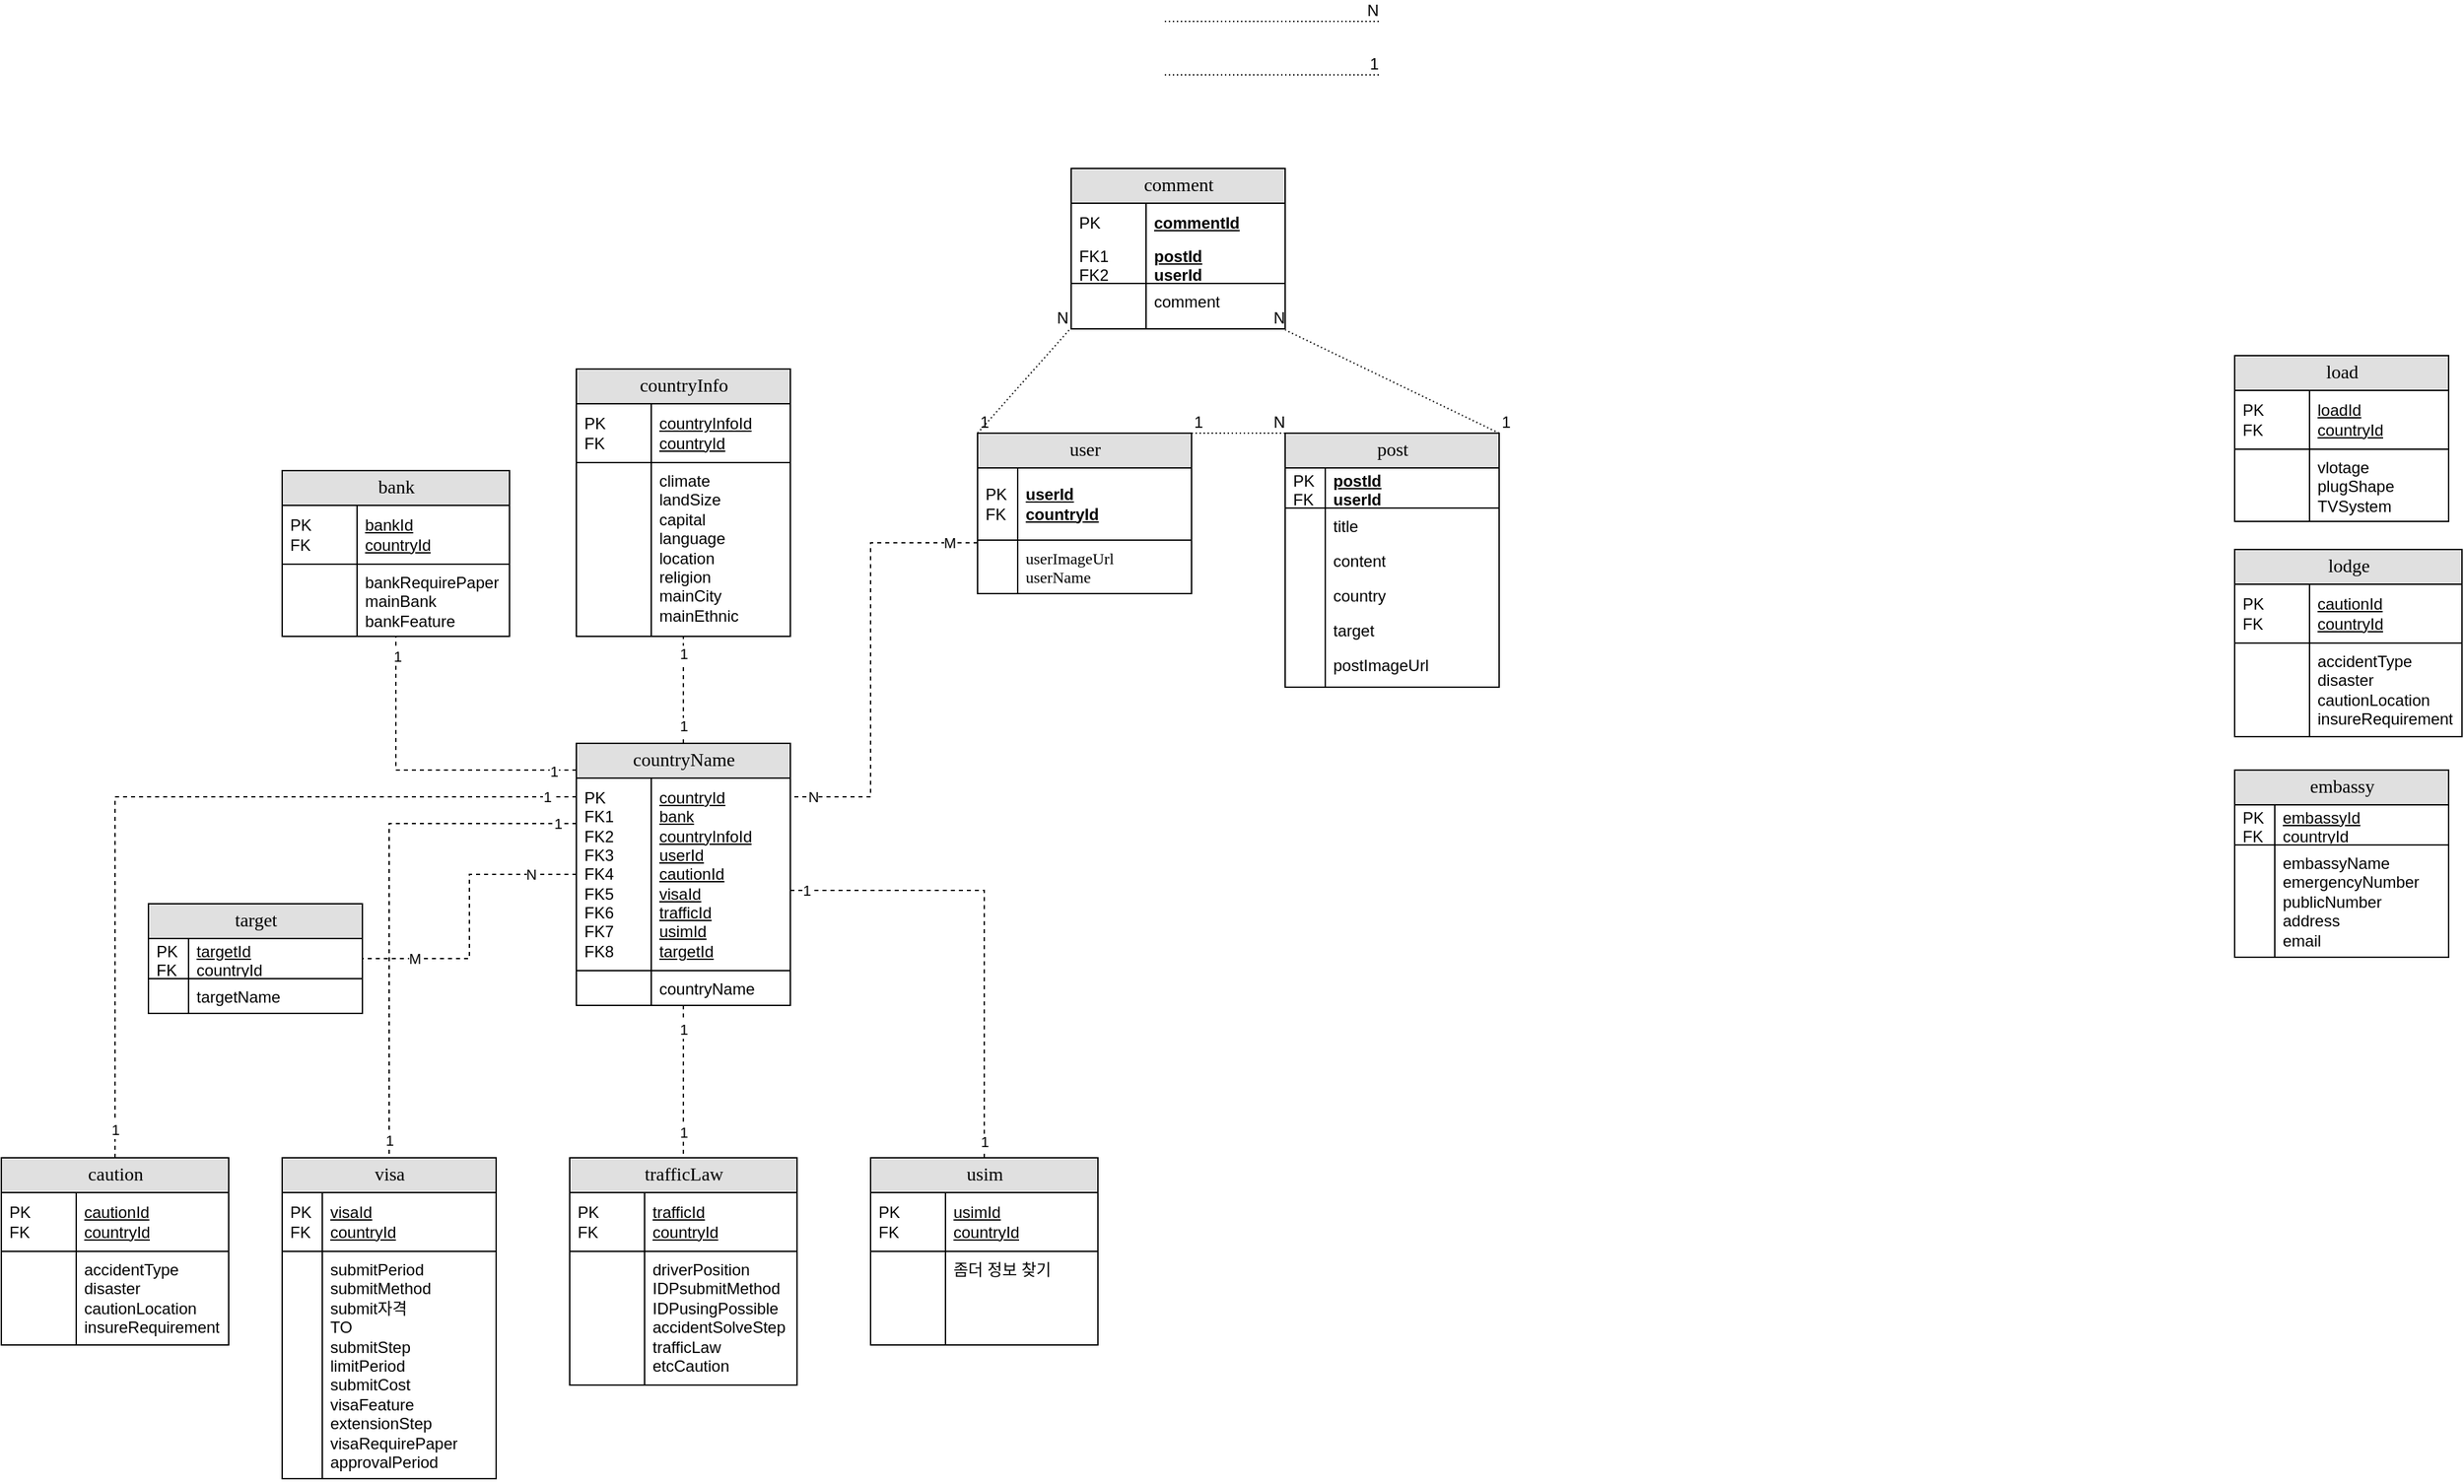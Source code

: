 <mxfile version="17.4.6" type="github">
  <diagram name="Page-1" id="e56a1550-8fbb-45ad-956c-1786394a9013">
    <mxGraphModel dx="2462" dy="662" grid="1" gridSize="10" guides="1" tooltips="1" connect="1" arrows="1" fold="1" page="1" pageScale="1" pageWidth="1100" pageHeight="850" background="none" math="0" shadow="0">
      <root>
        <mxCell id="0" />
        <mxCell id="1" parent="0" />
        <mxCell id="2e49270ec7c68f3f-8" value="target" style="swimlane;html=1;fontStyle=0;childLayout=stackLayout;horizontal=1;startSize=26;fillColor=#e0e0e0;horizontalStack=0;resizeParent=1;resizeLast=0;collapsible=1;marginBottom=0;swimlaneFillColor=#ffffff;align=center;rounded=0;shadow=0;comic=0;labelBackgroundColor=none;strokeWidth=1;fontFamily=Verdana;fontSize=14;swimlaneLine=1;" parent="1" vertex="1">
          <mxGeometry x="-720" y="690" width="160" height="82" as="geometry" />
        </mxCell>
        <mxCell id="2e49270ec7c68f3f-9" value="&lt;span style=&quot;font-weight: normal&quot;&gt;targetId&lt;br&gt;countryId&lt;br&gt;&lt;/span&gt;" style="shape=partialRectangle;top=0;left=0;right=0;bottom=1;html=1;align=left;verticalAlign=middle;fillColor=none;spacingLeft=34;spacingRight=4;whiteSpace=wrap;overflow=hidden;rotatable=0;points=[[0,0.5],[1,0.5]];portConstraint=eastwest;dropTarget=0;fontStyle=5;" parent="2e49270ec7c68f3f-8" vertex="1">
          <mxGeometry y="26" width="160" height="30" as="geometry" />
        </mxCell>
        <mxCell id="2e49270ec7c68f3f-10" value="PK&lt;br&gt;FK" style="shape=partialRectangle;top=0;left=0;bottom=0;html=1;fillColor=none;align=left;verticalAlign=middle;spacingLeft=4;spacingRight=4;whiteSpace=wrap;overflow=hidden;rotatable=0;points=[];portConstraint=eastwest;part=1;" parent="2e49270ec7c68f3f-9" vertex="1" connectable="0">
          <mxGeometry width="30" height="30" as="geometry" />
        </mxCell>
        <mxCell id="2e49270ec7c68f3f-11" value="targetName" style="shape=partialRectangle;top=0;left=0;right=0;bottom=0;html=1;align=left;verticalAlign=top;fillColor=none;spacingLeft=34;spacingRight=4;whiteSpace=wrap;overflow=hidden;rotatable=0;points=[[0,0.5],[1,0.5]];portConstraint=eastwest;dropTarget=0;" parent="2e49270ec7c68f3f-8" vertex="1">
          <mxGeometry y="56" width="160" height="26" as="geometry" />
        </mxCell>
        <mxCell id="2e49270ec7c68f3f-12" value="" style="shape=partialRectangle;top=0;left=0;bottom=0;html=1;fillColor=none;align=left;verticalAlign=top;spacingLeft=4;spacingRight=4;whiteSpace=wrap;overflow=hidden;rotatable=0;points=[];portConstraint=eastwest;part=1;" parent="2e49270ec7c68f3f-11" vertex="1" connectable="0">
          <mxGeometry width="30" height="26" as="geometry" />
        </mxCell>
        <mxCell id="2e49270ec7c68f3f-19" value="post" style="swimlane;html=1;fontStyle=0;childLayout=stackLayout;horizontal=1;startSize=26;fillColor=#e0e0e0;horizontalStack=0;resizeParent=1;resizeLast=0;collapsible=1;marginBottom=0;swimlaneFillColor=#ffffff;align=center;rounded=0;shadow=0;comic=0;labelBackgroundColor=none;strokeWidth=1;fontFamily=Verdana;fontSize=14" parent="1" vertex="1">
          <mxGeometry x="130" y="338" width="160" height="190" as="geometry" />
        </mxCell>
        <mxCell id="2e49270ec7c68f3f-20" value="postId&lt;br&gt;userId" style="shape=partialRectangle;top=0;left=0;right=0;bottom=1;html=1;align=left;verticalAlign=middle;fillColor=none;spacingLeft=34;spacingRight=4;whiteSpace=wrap;overflow=hidden;rotatable=0;points=[[0,0.5],[1,0.5]];portConstraint=eastwest;dropTarget=0;fontStyle=5;" parent="2e49270ec7c68f3f-19" vertex="1">
          <mxGeometry y="26" width="160" height="30" as="geometry" />
        </mxCell>
        <mxCell id="2e49270ec7c68f3f-21" value="PK&lt;br&gt;FK" style="shape=partialRectangle;top=0;left=0;bottom=0;html=1;fillColor=none;align=left;verticalAlign=middle;spacingLeft=4;spacingRight=4;whiteSpace=wrap;overflow=hidden;rotatable=0;points=[];portConstraint=eastwest;part=1;" parent="2e49270ec7c68f3f-20" vertex="1" connectable="0">
          <mxGeometry width="30" height="30" as="geometry" />
        </mxCell>
        <mxCell id="2e49270ec7c68f3f-22" value="title" style="shape=partialRectangle;top=0;left=0;right=0;bottom=0;html=1;align=left;verticalAlign=top;fillColor=none;spacingLeft=34;spacingRight=4;whiteSpace=wrap;overflow=hidden;rotatable=0;points=[[0,0.5],[1,0.5]];portConstraint=eastwest;dropTarget=0;" parent="2e49270ec7c68f3f-19" vertex="1">
          <mxGeometry y="56" width="160" height="26" as="geometry" />
        </mxCell>
        <mxCell id="2e49270ec7c68f3f-23" value="" style="shape=partialRectangle;top=0;left=0;bottom=0;html=1;fillColor=none;align=left;verticalAlign=top;spacingLeft=4;spacingRight=4;whiteSpace=wrap;overflow=hidden;rotatable=0;points=[];portConstraint=eastwest;part=1;" parent="2e49270ec7c68f3f-22" vertex="1" connectable="0">
          <mxGeometry width="30" height="26" as="geometry" />
        </mxCell>
        <mxCell id="2e49270ec7c68f3f-24" value="content" style="shape=partialRectangle;top=0;left=0;right=0;bottom=0;html=1;align=left;verticalAlign=top;fillColor=none;spacingLeft=34;spacingRight=4;whiteSpace=wrap;overflow=hidden;rotatable=0;points=[[0,0.5],[1,0.5]];portConstraint=eastwest;dropTarget=0;" parent="2e49270ec7c68f3f-19" vertex="1">
          <mxGeometry y="82" width="160" height="26" as="geometry" />
        </mxCell>
        <mxCell id="2e49270ec7c68f3f-25" value="" style="shape=partialRectangle;top=0;left=0;bottom=0;html=1;fillColor=none;align=left;verticalAlign=top;spacingLeft=4;spacingRight=4;whiteSpace=wrap;overflow=hidden;rotatable=0;points=[];portConstraint=eastwest;part=1;" parent="2e49270ec7c68f3f-24" vertex="1" connectable="0">
          <mxGeometry width="30" height="26" as="geometry" />
        </mxCell>
        <mxCell id="2e49270ec7c68f3f-26" value="country" style="shape=partialRectangle;top=0;left=0;right=0;bottom=0;html=1;align=left;verticalAlign=top;fillColor=none;spacingLeft=34;spacingRight=4;whiteSpace=wrap;overflow=hidden;rotatable=0;points=[[0,0.5],[1,0.5]];portConstraint=eastwest;dropTarget=0;" parent="2e49270ec7c68f3f-19" vertex="1">
          <mxGeometry y="108" width="160" height="26" as="geometry" />
        </mxCell>
        <mxCell id="2e49270ec7c68f3f-27" value="" style="shape=partialRectangle;top=0;left=0;bottom=0;html=1;fillColor=none;align=left;verticalAlign=top;spacingLeft=4;spacingRight=4;whiteSpace=wrap;overflow=hidden;rotatable=0;points=[];portConstraint=eastwest;part=1;" parent="2e49270ec7c68f3f-26" vertex="1" connectable="0">
          <mxGeometry width="30" height="26" as="geometry" />
        </mxCell>
        <mxCell id="2e49270ec7c68f3f-28" value="target" style="shape=partialRectangle;top=0;left=0;right=0;bottom=0;html=1;align=left;verticalAlign=top;fillColor=none;spacingLeft=34;spacingRight=4;whiteSpace=wrap;overflow=hidden;rotatable=0;points=[[0,0.5],[1,0.5]];portConstraint=eastwest;dropTarget=0;" parent="2e49270ec7c68f3f-19" vertex="1">
          <mxGeometry y="134" width="160" height="26" as="geometry" />
        </mxCell>
        <mxCell id="2e49270ec7c68f3f-29" value="" style="shape=partialRectangle;top=0;left=0;bottom=0;html=1;fillColor=none;align=left;verticalAlign=top;spacingLeft=4;spacingRight=4;whiteSpace=wrap;overflow=hidden;rotatable=0;points=[];portConstraint=eastwest;part=1;" parent="2e49270ec7c68f3f-28" vertex="1" connectable="0">
          <mxGeometry width="30" height="26" as="geometry" />
        </mxCell>
        <mxCell id="tNIk587-VXtJ0hKRiNav-15" value="postImageUrl" style="shape=partialRectangle;top=0;left=0;right=0;bottom=0;html=1;align=left;verticalAlign=top;fillColor=none;spacingLeft=34;spacingRight=4;whiteSpace=wrap;overflow=hidden;rotatable=0;points=[[0,0.5],[1,0.5]];portConstraint=eastwest;dropTarget=0;" parent="2e49270ec7c68f3f-19" vertex="1">
          <mxGeometry y="160" width="160" height="30" as="geometry" />
        </mxCell>
        <mxCell id="tNIk587-VXtJ0hKRiNav-16" value="" style="shape=partialRectangle;top=0;left=0;bottom=0;html=1;fillColor=none;align=left;verticalAlign=top;spacingLeft=4;spacingRight=4;whiteSpace=wrap;overflow=hidden;rotatable=0;points=[];portConstraint=eastwest;part=1;" parent="tNIk587-VXtJ0hKRiNav-15" vertex="1" connectable="0">
          <mxGeometry width="30" height="30" as="geometry" />
        </mxCell>
        <mxCell id="2e49270ec7c68f3f-30" value="embassy" style="swimlane;html=1;fontStyle=0;childLayout=stackLayout;horizontal=1;startSize=26;fillColor=#e0e0e0;horizontalStack=0;resizeParent=1;resizeLast=0;collapsible=1;marginBottom=0;swimlaneFillColor=#ffffff;align=center;rounded=0;shadow=0;comic=0;labelBackgroundColor=none;strokeWidth=1;fontFamily=Verdana;fontSize=14" parent="1" vertex="1">
          <mxGeometry x="840" y="590" width="160" height="140" as="geometry" />
        </mxCell>
        <mxCell id="2e49270ec7c68f3f-31" value="&lt;span style=&quot;font-weight: normal&quot;&gt;embassyId&lt;br&gt;countryId&lt;br&gt;&lt;/span&gt;" style="shape=partialRectangle;top=0;left=0;right=0;bottom=1;html=1;align=left;verticalAlign=middle;fillColor=none;spacingLeft=34;spacingRight=4;whiteSpace=wrap;overflow=hidden;rotatable=0;points=[[0,0.5],[1,0.5]];portConstraint=eastwest;dropTarget=0;fontStyle=5;" parent="2e49270ec7c68f3f-30" vertex="1">
          <mxGeometry y="26" width="160" height="30" as="geometry" />
        </mxCell>
        <mxCell id="2e49270ec7c68f3f-32" value="PK&lt;br&gt;FK" style="shape=partialRectangle;top=0;left=0;bottom=0;html=1;fillColor=none;align=left;verticalAlign=middle;spacingLeft=4;spacingRight=4;whiteSpace=wrap;overflow=hidden;rotatable=0;points=[];portConstraint=eastwest;part=1;" parent="2e49270ec7c68f3f-31" vertex="1" connectable="0">
          <mxGeometry width="30" height="30" as="geometry" />
        </mxCell>
        <mxCell id="2e49270ec7c68f3f-33" value="embassyName&lt;br&gt;emergencyNumber&lt;br&gt;publicNumber&lt;br&gt;address&lt;br&gt;email" style="shape=partialRectangle;top=0;left=0;right=0;bottom=0;html=1;align=left;verticalAlign=top;fillColor=none;spacingLeft=34;spacingRight=4;whiteSpace=wrap;overflow=hidden;rotatable=0;points=[[0,0.5],[1,0.5]];portConstraint=eastwest;dropTarget=0;" parent="2e49270ec7c68f3f-30" vertex="1">
          <mxGeometry y="56" width="160" height="74" as="geometry" />
        </mxCell>
        <mxCell id="2e49270ec7c68f3f-34" value="" style="shape=partialRectangle;top=0;left=0;bottom=0;html=1;fillColor=none;align=left;verticalAlign=top;spacingLeft=4;spacingRight=4;whiteSpace=wrap;overflow=hidden;rotatable=0;points=[];portConstraint=eastwest;part=1;" parent="2e49270ec7c68f3f-33" vertex="1" connectable="0">
          <mxGeometry width="30" height="74" as="geometry" />
        </mxCell>
        <mxCell id="2e49270ec7c68f3f-39" value="" style="shape=partialRectangle;top=0;left=0;right=0;bottom=0;html=1;align=left;verticalAlign=top;fillColor=none;spacingLeft=34;spacingRight=4;whiteSpace=wrap;overflow=hidden;rotatable=0;points=[[0,0.5],[1,0.5]];portConstraint=eastwest;dropTarget=0;" parent="2e49270ec7c68f3f-30" vertex="1">
          <mxGeometry y="130" width="160" height="10" as="geometry" />
        </mxCell>
        <mxCell id="2e49270ec7c68f3f-40" value="" style="shape=partialRectangle;top=0;left=0;bottom=0;html=1;fillColor=none;align=left;verticalAlign=top;spacingLeft=4;spacingRight=4;whiteSpace=wrap;overflow=hidden;rotatable=0;points=[];portConstraint=eastwest;part=1;" parent="2e49270ec7c68f3f-39" vertex="1" connectable="0">
          <mxGeometry width="30" height="10" as="geometry" />
        </mxCell>
        <mxCell id="2e49270ec7c68f3f-41" value="countryInfo" style="swimlane;html=1;fontStyle=0;childLayout=stackLayout;horizontal=1;startSize=26;fillColor=#e0e0e0;horizontalStack=0;resizeParent=1;resizeLast=0;collapsible=1;marginBottom=0;swimlaneFillColor=#ffffff;align=center;rounded=0;shadow=0;comic=0;labelBackgroundColor=none;strokeWidth=1;fontFamily=Verdana;fontSize=14" parent="1" vertex="1">
          <mxGeometry x="-400" y="290" width="160" height="200" as="geometry" />
        </mxCell>
        <mxCell id="2e49270ec7c68f3f-44" value="countryInfoId&lt;br&gt;countryId" style="shape=partialRectangle;top=0;left=0;right=0;bottom=1;html=1;align=left;verticalAlign=middle;fillColor=none;spacingLeft=60;spacingRight=4;whiteSpace=wrap;overflow=hidden;rotatable=0;points=[[0,0.5],[1,0.5]];portConstraint=eastwest;dropTarget=0;fontStyle=4;" parent="2e49270ec7c68f3f-41" vertex="1">
          <mxGeometry y="26" width="160" height="44" as="geometry" />
        </mxCell>
        <mxCell id="2e49270ec7c68f3f-45" value="&lt;span style=&quot;font-weight: normal&quot;&gt;PK&lt;br&gt;FK&lt;/span&gt;" style="shape=partialRectangle;fontStyle=1;top=0;left=0;bottom=0;html=1;fillColor=none;align=left;verticalAlign=middle;spacingLeft=4;spacingRight=4;whiteSpace=wrap;overflow=hidden;rotatable=0;points=[];portConstraint=eastwest;part=1;" parent="2e49270ec7c68f3f-44" vertex="1" connectable="0">
          <mxGeometry width="56" height="44" as="geometry" />
        </mxCell>
        <mxCell id="2e49270ec7c68f3f-46" value="climate&lt;br&gt;landSize&lt;br&gt;capital&lt;br&gt;language&lt;br&gt;location&lt;br&gt;religion&lt;br&gt;mainCity&lt;br&gt;mainEthnic" style="shape=partialRectangle;top=0;left=0;right=0;bottom=0;html=1;align=left;verticalAlign=top;fillColor=none;spacingLeft=60;spacingRight=4;whiteSpace=wrap;overflow=hidden;rotatable=0;points=[[0,0.5],[1,0.5]];portConstraint=eastwest;dropTarget=0;" parent="2e49270ec7c68f3f-41" vertex="1">
          <mxGeometry y="70" width="160" height="130" as="geometry" />
        </mxCell>
        <mxCell id="2e49270ec7c68f3f-47" value="" style="shape=partialRectangle;top=0;left=0;bottom=0;html=1;fillColor=none;align=left;verticalAlign=top;spacingLeft=4;spacingRight=4;whiteSpace=wrap;overflow=hidden;rotatable=0;points=[];portConstraint=eastwest;part=1;" parent="2e49270ec7c68f3f-46" vertex="1" connectable="0">
          <mxGeometry width="56" height="130" as="geometry" />
        </mxCell>
        <mxCell id="2e49270ec7c68f3f-48" value="comment" style="swimlane;html=1;fontStyle=0;childLayout=stackLayout;horizontal=1;startSize=26;fillColor=#e0e0e0;horizontalStack=0;resizeParent=1;resizeLast=0;collapsible=1;marginBottom=0;swimlaneFillColor=#ffffff;align=center;rounded=0;shadow=0;comic=0;labelBackgroundColor=none;strokeWidth=1;fontFamily=Verdana;fontSize=14" parent="1" vertex="1">
          <mxGeometry x="-30" y="140" width="160" height="120" as="geometry" />
        </mxCell>
        <mxCell id="2e49270ec7c68f3f-49" value="commentId" style="shape=partialRectangle;top=0;left=0;right=0;bottom=0;html=1;align=left;verticalAlign=middle;fillColor=none;spacingLeft=60;spacingRight=4;whiteSpace=wrap;overflow=hidden;rotatable=0;points=[[0,0.5],[1,0.5]];portConstraint=eastwest;dropTarget=0;fontStyle=5;" parent="2e49270ec7c68f3f-48" vertex="1">
          <mxGeometry y="26" width="160" height="30" as="geometry" />
        </mxCell>
        <mxCell id="2e49270ec7c68f3f-50" value="&lt;span style=&quot;font-weight: normal&quot;&gt;PK&lt;/span&gt;" style="shape=partialRectangle;fontStyle=1;top=0;left=0;bottom=0;html=1;fillColor=none;align=left;verticalAlign=middle;spacingLeft=4;spacingRight=4;whiteSpace=wrap;overflow=hidden;rotatable=0;points=[];portConstraint=eastwest;part=1;" parent="2e49270ec7c68f3f-49" vertex="1" connectable="0">
          <mxGeometry width="56" height="30" as="geometry" />
        </mxCell>
        <mxCell id="2e49270ec7c68f3f-51" value="postId&lt;br&gt;userId" style="shape=partialRectangle;top=0;left=0;right=0;bottom=1;html=1;align=left;verticalAlign=middle;fillColor=none;spacingLeft=60;spacingRight=4;whiteSpace=wrap;overflow=hidden;rotatable=0;points=[[0,0.5],[1,0.5]];portConstraint=eastwest;dropTarget=0;fontStyle=5;" parent="2e49270ec7c68f3f-48" vertex="1">
          <mxGeometry y="56" width="160" height="30" as="geometry" />
        </mxCell>
        <mxCell id="2e49270ec7c68f3f-52" value="&lt;span style=&quot;font-weight: normal&quot;&gt;FK1&lt;br&gt;FK2&lt;br&gt;&lt;/span&gt;" style="shape=partialRectangle;fontStyle=1;top=0;left=0;bottom=0;html=1;fillColor=none;align=left;verticalAlign=middle;spacingLeft=4;spacingRight=4;whiteSpace=wrap;overflow=hidden;rotatable=0;points=[];portConstraint=eastwest;part=1;" parent="2e49270ec7c68f3f-51" vertex="1" connectable="0">
          <mxGeometry width="56" height="30" as="geometry" />
        </mxCell>
        <mxCell id="2e49270ec7c68f3f-53" value="comment" style="shape=partialRectangle;top=0;left=0;right=0;bottom=0;html=1;align=left;verticalAlign=top;fillColor=none;spacingLeft=60;spacingRight=4;whiteSpace=wrap;overflow=hidden;rotatable=0;points=[[0,0.5],[1,0.5]];portConstraint=eastwest;dropTarget=0;" parent="2e49270ec7c68f3f-48" vertex="1">
          <mxGeometry y="86" width="160" height="34" as="geometry" />
        </mxCell>
        <mxCell id="2e49270ec7c68f3f-54" value="" style="shape=partialRectangle;top=0;left=0;bottom=0;html=1;fillColor=none;align=left;verticalAlign=top;spacingLeft=4;spacingRight=4;whiteSpace=wrap;overflow=hidden;rotatable=0;points=[];portConstraint=eastwest;part=1;" parent="2e49270ec7c68f3f-53" vertex="1" connectable="0">
          <mxGeometry width="56" height="34" as="geometry" />
        </mxCell>
        <mxCell id="2e49270ec7c68f3f-64" value="load" style="swimlane;html=1;fontStyle=0;childLayout=stackLayout;horizontal=1;startSize=26;fillColor=#e0e0e0;horizontalStack=0;resizeParent=1;resizeLast=0;collapsible=1;marginBottom=0;swimlaneFillColor=#ffffff;align=center;rounded=0;shadow=0;comic=0;labelBackgroundColor=none;strokeWidth=1;fontFamily=Verdana;fontSize=14" parent="1" vertex="1">
          <mxGeometry x="840" y="280" width="160" height="124" as="geometry" />
        </mxCell>
        <mxCell id="2e49270ec7c68f3f-67" value="&lt;span style=&quot;font-weight: 400&quot;&gt;loadId&lt;br&gt;countryId&lt;br&gt;&lt;/span&gt;" style="shape=partialRectangle;top=0;left=0;right=0;bottom=1;html=1;align=left;verticalAlign=middle;fillColor=none;spacingLeft=60;spacingRight=4;whiteSpace=wrap;overflow=hidden;rotatable=0;points=[[0,0.5],[1,0.5]];portConstraint=eastwest;dropTarget=0;fontStyle=5;" parent="2e49270ec7c68f3f-64" vertex="1">
          <mxGeometry y="26" width="160" height="44" as="geometry" />
        </mxCell>
        <mxCell id="2e49270ec7c68f3f-68" value="&lt;span style=&quot;font-weight: normal&quot;&gt;PK&lt;br&gt;FK&lt;br&gt;&lt;/span&gt;" style="shape=partialRectangle;fontStyle=1;top=0;left=0;bottom=0;html=1;fillColor=none;align=left;verticalAlign=middle;spacingLeft=4;spacingRight=4;whiteSpace=wrap;overflow=hidden;rotatable=0;points=[];portConstraint=eastwest;part=1;" parent="2e49270ec7c68f3f-67" vertex="1" connectable="0">
          <mxGeometry width="56" height="44" as="geometry" />
        </mxCell>
        <mxCell id="2e49270ec7c68f3f-69" value="vlotage&lt;br&gt;plugShape&lt;br&gt;TVSystem" style="shape=partialRectangle;top=0;left=0;right=0;bottom=0;html=1;align=left;verticalAlign=top;fillColor=none;spacingLeft=60;spacingRight=4;whiteSpace=wrap;overflow=hidden;rotatable=0;points=[[0,0.5],[1,0.5]];portConstraint=eastwest;dropTarget=0;" parent="2e49270ec7c68f3f-64" vertex="1">
          <mxGeometry y="70" width="160" height="54" as="geometry" />
        </mxCell>
        <mxCell id="2e49270ec7c68f3f-70" value="" style="shape=partialRectangle;top=0;left=0;bottom=0;html=1;fillColor=none;align=left;verticalAlign=top;spacingLeft=4;spacingRight=4;whiteSpace=wrap;overflow=hidden;rotatable=0;points=[];portConstraint=eastwest;part=1;" parent="2e49270ec7c68f3f-69" vertex="1" connectable="0">
          <mxGeometry width="56" height="54.0" as="geometry" />
        </mxCell>
        <mxCell id="2e49270ec7c68f3f-80" value="user" style="swimlane;html=1;fontStyle=0;childLayout=stackLayout;horizontal=1;startSize=26;fillColor=#e0e0e0;horizontalStack=0;resizeParent=1;resizeLast=0;collapsible=1;marginBottom=0;swimlaneFillColor=#ffffff;align=center;rounded=0;shadow=0;comic=0;labelBackgroundColor=none;strokeWidth=1;fontFamily=Verdana;fontSize=14" parent="1" vertex="1">
          <mxGeometry x="-100" y="338" width="160" height="120" as="geometry" />
        </mxCell>
        <mxCell id="2e49270ec7c68f3f-81" value="userId&lt;br&gt;countryId" style="shape=partialRectangle;top=0;left=0;right=0;bottom=1;html=1;align=left;verticalAlign=middle;fillColor=none;spacingLeft=34;spacingRight=4;whiteSpace=wrap;overflow=hidden;rotatable=0;points=[[0,0.5],[1,0.5]];portConstraint=eastwest;dropTarget=0;fontStyle=5;" parent="2e49270ec7c68f3f-80" vertex="1">
          <mxGeometry y="26" width="160" height="54" as="geometry" />
        </mxCell>
        <mxCell id="2e49270ec7c68f3f-82" value="PK&lt;br&gt;FK" style="shape=partialRectangle;top=0;left=0;bottom=0;html=1;fillColor=none;align=left;verticalAlign=middle;spacingLeft=4;spacingRight=4;whiteSpace=wrap;overflow=hidden;rotatable=0;points=[];portConstraint=eastwest;part=1;" parent="2e49270ec7c68f3f-81" vertex="1" connectable="0">
          <mxGeometry width="30" height="54" as="geometry" />
        </mxCell>
        <mxCell id="2e49270ec7c68f3f-83" value="&lt;span style=&quot;font-family: &amp;#34;verdana&amp;#34;&quot;&gt;userImageUrl&lt;br&gt;&lt;/span&gt;&lt;span style=&quot;font-family: &amp;#34;verdana&amp;#34;&quot;&gt;userName&lt;/span&gt;&lt;span style=&quot;font-family: &amp;#34;verdana&amp;#34;&quot;&gt;&lt;br&gt;&lt;/span&gt;" style="shape=partialRectangle;top=0;left=0;right=0;bottom=0;html=1;align=left;verticalAlign=top;fillColor=none;spacingLeft=34;spacingRight=4;whiteSpace=wrap;overflow=hidden;rotatable=0;points=[[0,0.5],[1,0.5]];portConstraint=eastwest;dropTarget=0;" parent="2e49270ec7c68f3f-80" vertex="1">
          <mxGeometry y="80" width="160" height="40" as="geometry" />
        </mxCell>
        <mxCell id="2e49270ec7c68f3f-84" value="" style="shape=partialRectangle;top=0;left=0;bottom=0;html=1;fillColor=none;align=left;verticalAlign=top;spacingLeft=4;spacingRight=4;whiteSpace=wrap;overflow=hidden;rotatable=0;points=[];portConstraint=eastwest;part=1;" parent="2e49270ec7c68f3f-83" vertex="1" connectable="0">
          <mxGeometry width="30" height="40" as="geometry" />
        </mxCell>
        <mxCell id="tNIk587-VXtJ0hKRiNav-4" value="" style="endArrow=none;html=1;rounded=0;dashed=1;dashPattern=1 2;" parent="1" edge="1">
          <mxGeometry relative="1" as="geometry">
            <mxPoint x="40" y="70" as="sourcePoint" />
            <mxPoint x="200" y="70" as="targetPoint" />
          </mxGeometry>
        </mxCell>
        <mxCell id="tNIk587-VXtJ0hKRiNav-5" value="1" style="resizable=0;html=1;align=right;verticalAlign=bottom;" parent="tNIk587-VXtJ0hKRiNav-4" connectable="0" vertex="1">
          <mxGeometry x="1" relative="1" as="geometry" />
        </mxCell>
        <mxCell id="tNIk587-VXtJ0hKRiNav-6" value="" style="endArrow=none;html=1;rounded=0;dashed=1;dashPattern=1 2;" parent="1" edge="1">
          <mxGeometry relative="1" as="geometry">
            <mxPoint x="40" y="30" as="sourcePoint" />
            <mxPoint x="200" y="30" as="targetPoint" />
          </mxGeometry>
        </mxCell>
        <mxCell id="tNIk587-VXtJ0hKRiNav-7" value="N" style="resizable=0;html=1;align=right;verticalAlign=bottom;" parent="tNIk587-VXtJ0hKRiNav-6" connectable="0" vertex="1">
          <mxGeometry x="1" relative="1" as="geometry" />
        </mxCell>
        <mxCell id="tNIk587-VXtJ0hKRiNav-8" value="" style="endArrow=none;html=1;rounded=0;dashed=1;dashPattern=1 2;exitX=1;exitY=0;exitDx=0;exitDy=0;entryX=1;entryY=1.023;entryDx=0;entryDy=0;entryPerimeter=0;" parent="1" source="2e49270ec7c68f3f-19" target="2e49270ec7c68f3f-53" edge="1">
          <mxGeometry relative="1" as="geometry">
            <mxPoint x="300" y="288" as="sourcePoint" />
            <mxPoint x="460" y="288" as="targetPoint" />
          </mxGeometry>
        </mxCell>
        <mxCell id="tNIk587-VXtJ0hKRiNav-9" value="1" style="resizable=0;html=1;align=left;verticalAlign=bottom;" parent="tNIk587-VXtJ0hKRiNav-8" connectable="0" vertex="1">
          <mxGeometry x="-1" relative="1" as="geometry" />
        </mxCell>
        <mxCell id="tNIk587-VXtJ0hKRiNav-10" value="N" style="resizable=0;html=1;align=right;verticalAlign=bottom;" parent="tNIk587-VXtJ0hKRiNav-8" connectable="0" vertex="1">
          <mxGeometry x="1" relative="1" as="geometry" />
        </mxCell>
        <mxCell id="tNIk587-VXtJ0hKRiNav-23" value="visa" style="swimlane;html=1;fontStyle=0;childLayout=stackLayout;horizontal=1;startSize=26;fillColor=#e0e0e0;horizontalStack=0;resizeParent=1;resizeLast=0;collapsible=1;marginBottom=0;swimlaneFillColor=#ffffff;align=center;rounded=0;shadow=0;comic=0;labelBackgroundColor=none;strokeWidth=1;fontFamily=Verdana;fontSize=14;swimlaneLine=1;" parent="1" vertex="1">
          <mxGeometry x="-620" y="880" width="160" height="240" as="geometry" />
        </mxCell>
        <mxCell id="tNIk587-VXtJ0hKRiNav-24" value="&lt;span style=&quot;font-weight: normal&quot;&gt;visaId&lt;br&gt;countryId&lt;br&gt;&lt;/span&gt;" style="shape=partialRectangle;top=0;left=0;right=0;bottom=1;html=1;align=left;verticalAlign=middle;fillColor=none;spacingLeft=34;spacingRight=4;whiteSpace=wrap;overflow=hidden;rotatable=0;points=[[0,0.5],[1,0.5]];portConstraint=eastwest;dropTarget=0;fontStyle=5;" parent="tNIk587-VXtJ0hKRiNav-23" vertex="1">
          <mxGeometry y="26" width="160" height="44" as="geometry" />
        </mxCell>
        <mxCell id="tNIk587-VXtJ0hKRiNav-25" value="PK&lt;br&gt;FK" style="shape=partialRectangle;top=0;left=0;bottom=0;html=1;fillColor=none;align=left;verticalAlign=middle;spacingLeft=4;spacingRight=4;whiteSpace=wrap;overflow=hidden;rotatable=0;points=[];portConstraint=eastwest;part=1;" parent="tNIk587-VXtJ0hKRiNav-24" vertex="1" connectable="0">
          <mxGeometry width="30" height="44" as="geometry" />
        </mxCell>
        <mxCell id="tNIk587-VXtJ0hKRiNav-26" value="submitPeriod&lt;br&gt;submitMethod&lt;br&gt;submit자격&lt;br&gt;TO&lt;br&gt;submitStep&lt;br&gt;limitPeriod&lt;br&gt;submitCost&lt;br&gt;visaFeature&lt;br&gt;extensionStep&lt;br&gt;visaRequirePaper&lt;br&gt;approvalPeriod" style="shape=partialRectangle;top=0;left=0;right=0;bottom=0;html=1;align=left;verticalAlign=top;fillColor=none;spacingLeft=34;spacingRight=4;whiteSpace=wrap;overflow=hidden;rotatable=0;points=[[0,0.5],[1,0.5]];portConstraint=eastwest;dropTarget=0;" parent="tNIk587-VXtJ0hKRiNav-23" vertex="1">
          <mxGeometry y="70" width="160" height="170" as="geometry" />
        </mxCell>
        <mxCell id="tNIk587-VXtJ0hKRiNav-27" value="" style="shape=partialRectangle;top=0;left=0;bottom=0;html=1;fillColor=none;align=left;verticalAlign=top;spacingLeft=4;spacingRight=4;whiteSpace=wrap;overflow=hidden;rotatable=0;points=[];portConstraint=eastwest;part=1;" parent="tNIk587-VXtJ0hKRiNav-26" vertex="1" connectable="0">
          <mxGeometry width="30" height="170" as="geometry" />
        </mxCell>
        <mxCell id="tNIk587-VXtJ0hKRiNav-42" value="bank" style="swimlane;html=1;fontStyle=0;childLayout=stackLayout;horizontal=1;startSize=26;fillColor=#e0e0e0;horizontalStack=0;resizeParent=1;resizeLast=0;collapsible=1;marginBottom=0;swimlaneFillColor=#ffffff;align=center;rounded=0;shadow=0;comic=0;labelBackgroundColor=none;strokeWidth=1;fontFamily=Verdana;fontSize=14" parent="1" vertex="1">
          <mxGeometry x="-620" y="366" width="170" height="124" as="geometry" />
        </mxCell>
        <mxCell id="tNIk587-VXtJ0hKRiNav-43" value="&lt;span style=&quot;font-weight: 400&quot;&gt;bankId&lt;br&gt;countryId&lt;br&gt;&lt;/span&gt;" style="shape=partialRectangle;top=0;left=0;right=0;bottom=1;html=1;align=left;verticalAlign=middle;fillColor=none;spacingLeft=60;spacingRight=4;whiteSpace=wrap;overflow=hidden;rotatable=0;points=[[0,0.5],[1,0.5]];portConstraint=eastwest;dropTarget=0;fontStyle=5;" parent="tNIk587-VXtJ0hKRiNav-42" vertex="1">
          <mxGeometry y="26" width="170" height="44" as="geometry" />
        </mxCell>
        <mxCell id="tNIk587-VXtJ0hKRiNav-44" value="&lt;span style=&quot;font-weight: normal&quot;&gt;PK&lt;br&gt;FK&lt;br&gt;&lt;/span&gt;" style="shape=partialRectangle;fontStyle=1;top=0;left=0;bottom=0;html=1;fillColor=none;align=left;verticalAlign=middle;spacingLeft=4;spacingRight=4;whiteSpace=wrap;overflow=hidden;rotatable=0;points=[];portConstraint=eastwest;part=1;" parent="tNIk587-VXtJ0hKRiNav-43" vertex="1" connectable="0">
          <mxGeometry width="56" height="44" as="geometry" />
        </mxCell>
        <mxCell id="tNIk587-VXtJ0hKRiNav-45" value="bankRequirePaper&lt;br&gt;mainBank&lt;br&gt;bankFeature" style="shape=partialRectangle;top=0;left=0;right=0;bottom=0;html=1;align=left;verticalAlign=top;fillColor=none;spacingLeft=60;spacingRight=4;whiteSpace=wrap;overflow=hidden;rotatable=0;points=[[0,0.5],[1,0.5]];portConstraint=eastwest;dropTarget=0;" parent="tNIk587-VXtJ0hKRiNav-42" vertex="1">
          <mxGeometry y="70" width="170" height="54" as="geometry" />
        </mxCell>
        <mxCell id="tNIk587-VXtJ0hKRiNav-46" value="" style="shape=partialRectangle;top=0;left=0;bottom=0;html=1;fillColor=none;align=left;verticalAlign=top;spacingLeft=4;spacingRight=4;whiteSpace=wrap;overflow=hidden;rotatable=0;points=[];portConstraint=eastwest;part=1;" parent="tNIk587-VXtJ0hKRiNav-45" vertex="1" connectable="0">
          <mxGeometry width="56" height="54.0" as="geometry" />
        </mxCell>
        <mxCell id="tNIk587-VXtJ0hKRiNav-47" value="trafficLaw" style="swimlane;html=1;fontStyle=0;childLayout=stackLayout;horizontal=1;startSize=26;fillColor=#e0e0e0;horizontalStack=0;resizeParent=1;resizeLast=0;collapsible=1;marginBottom=0;swimlaneFillColor=#ffffff;align=center;rounded=0;shadow=0;comic=0;labelBackgroundColor=none;strokeWidth=1;fontFamily=Verdana;fontSize=14" parent="1" vertex="1">
          <mxGeometry x="-405" y="880" width="170" height="170" as="geometry" />
        </mxCell>
        <mxCell id="tNIk587-VXtJ0hKRiNav-48" value="&lt;span style=&quot;font-weight: 400&quot;&gt;trafficId&lt;br&gt;countryId&lt;br&gt;&lt;/span&gt;" style="shape=partialRectangle;top=0;left=0;right=0;bottom=1;html=1;align=left;verticalAlign=middle;fillColor=none;spacingLeft=60;spacingRight=4;whiteSpace=wrap;overflow=hidden;rotatable=0;points=[[0,0.5],[1,0.5]];portConstraint=eastwest;dropTarget=0;fontStyle=5;" parent="tNIk587-VXtJ0hKRiNav-47" vertex="1">
          <mxGeometry y="26" width="170" height="44" as="geometry" />
        </mxCell>
        <mxCell id="tNIk587-VXtJ0hKRiNav-49" value="&lt;span style=&quot;font-weight: normal&quot;&gt;PK&lt;br&gt;FK&lt;br&gt;&lt;/span&gt;" style="shape=partialRectangle;fontStyle=1;top=0;left=0;bottom=0;html=1;fillColor=none;align=left;verticalAlign=middle;spacingLeft=4;spacingRight=4;whiteSpace=wrap;overflow=hidden;rotatable=0;points=[];portConstraint=eastwest;part=1;" parent="tNIk587-VXtJ0hKRiNav-48" vertex="1" connectable="0">
          <mxGeometry width="56" height="44" as="geometry" />
        </mxCell>
        <mxCell id="tNIk587-VXtJ0hKRiNav-50" value="driverPosition&lt;br&gt;IDPsubmitMethod&lt;br&gt;IDPusingPossible&lt;br&gt;accidentSolveStep&lt;br&gt;trafficLaw&lt;br&gt;etcCaution" style="shape=partialRectangle;top=0;left=0;right=0;bottom=0;html=1;align=left;verticalAlign=top;fillColor=none;spacingLeft=60;spacingRight=4;whiteSpace=wrap;overflow=hidden;rotatable=0;points=[[0,0.5],[1,0.5]];portConstraint=eastwest;dropTarget=0;" parent="tNIk587-VXtJ0hKRiNav-47" vertex="1">
          <mxGeometry y="70" width="170" height="100" as="geometry" />
        </mxCell>
        <mxCell id="tNIk587-VXtJ0hKRiNav-51" value="" style="shape=partialRectangle;top=0;left=0;bottom=0;html=1;fillColor=none;align=left;verticalAlign=top;spacingLeft=4;spacingRight=4;whiteSpace=wrap;overflow=hidden;rotatable=0;points=[];portConstraint=eastwest;part=1;" parent="tNIk587-VXtJ0hKRiNav-50" vertex="1" connectable="0">
          <mxGeometry width="56" height="100.0" as="geometry" />
        </mxCell>
        <mxCell id="tNIk587-VXtJ0hKRiNav-52" value="caution" style="swimlane;html=1;fontStyle=0;childLayout=stackLayout;horizontal=1;startSize=26;fillColor=#e0e0e0;horizontalStack=0;resizeParent=1;resizeLast=0;collapsible=1;marginBottom=0;swimlaneFillColor=#ffffff;align=center;rounded=0;shadow=0;comic=0;labelBackgroundColor=none;strokeWidth=1;fontFamily=Verdana;fontSize=14" parent="1" vertex="1">
          <mxGeometry x="-830" y="880" width="170" height="140" as="geometry" />
        </mxCell>
        <mxCell id="tNIk587-VXtJ0hKRiNav-53" value="&lt;span style=&quot;font-weight: 400&quot;&gt;cautionId&lt;br&gt;countryId&lt;br&gt;&lt;/span&gt;" style="shape=partialRectangle;top=0;left=0;right=0;bottom=1;html=1;align=left;verticalAlign=middle;fillColor=none;spacingLeft=60;spacingRight=4;whiteSpace=wrap;overflow=hidden;rotatable=0;points=[[0,0.5],[1,0.5]];portConstraint=eastwest;dropTarget=0;fontStyle=5;" parent="tNIk587-VXtJ0hKRiNav-52" vertex="1">
          <mxGeometry y="26" width="170" height="44" as="geometry" />
        </mxCell>
        <mxCell id="tNIk587-VXtJ0hKRiNav-54" value="&lt;span style=&quot;font-weight: normal&quot;&gt;PK&lt;br&gt;FK&lt;br&gt;&lt;/span&gt;" style="shape=partialRectangle;fontStyle=1;top=0;left=0;bottom=0;html=1;fillColor=none;align=left;verticalAlign=middle;spacingLeft=4;spacingRight=4;whiteSpace=wrap;overflow=hidden;rotatable=0;points=[];portConstraint=eastwest;part=1;" parent="tNIk587-VXtJ0hKRiNav-53" vertex="1" connectable="0">
          <mxGeometry width="56" height="44" as="geometry" />
        </mxCell>
        <mxCell id="tNIk587-VXtJ0hKRiNav-55" value="accidentType&lt;br&gt;disaster&lt;br&gt;cautionLocation&lt;br&gt;insureRequirement&lt;br&gt;" style="shape=partialRectangle;top=0;left=0;right=0;bottom=0;html=1;align=left;verticalAlign=top;fillColor=none;spacingLeft=60;spacingRight=4;whiteSpace=wrap;overflow=hidden;rotatable=0;points=[[0,0.5],[1,0.5]];portConstraint=eastwest;dropTarget=0;" parent="tNIk587-VXtJ0hKRiNav-52" vertex="1">
          <mxGeometry y="70" width="170" height="70" as="geometry" />
        </mxCell>
        <mxCell id="tNIk587-VXtJ0hKRiNav-56" value="" style="shape=partialRectangle;top=0;left=0;bottom=0;html=1;fillColor=none;align=left;verticalAlign=top;spacingLeft=4;spacingRight=4;whiteSpace=wrap;overflow=hidden;rotatable=0;points=[];portConstraint=eastwest;part=1;" parent="tNIk587-VXtJ0hKRiNav-55" vertex="1" connectable="0">
          <mxGeometry width="56" height="70.0" as="geometry" />
        </mxCell>
        <mxCell id="tNIk587-VXtJ0hKRiNav-57" value="usim" style="swimlane;html=1;fontStyle=0;childLayout=stackLayout;horizontal=1;startSize=26;fillColor=#e0e0e0;horizontalStack=0;resizeParent=1;resizeLast=0;collapsible=1;marginBottom=0;swimlaneFillColor=#ffffff;align=center;rounded=0;shadow=0;comic=0;labelBackgroundColor=none;strokeWidth=1;fontFamily=Verdana;fontSize=14" parent="1" vertex="1">
          <mxGeometry x="-180" y="880" width="170" height="140" as="geometry" />
        </mxCell>
        <mxCell id="tNIk587-VXtJ0hKRiNav-58" value="&lt;span style=&quot;font-weight: 400&quot;&gt;usimId&lt;br&gt;countryId&lt;br&gt;&lt;/span&gt;" style="shape=partialRectangle;top=0;left=0;right=0;bottom=1;html=1;align=left;verticalAlign=middle;fillColor=none;spacingLeft=60;spacingRight=4;whiteSpace=wrap;overflow=hidden;rotatable=0;points=[[0,0.5],[1,0.5]];portConstraint=eastwest;dropTarget=0;fontStyle=5;" parent="tNIk587-VXtJ0hKRiNav-57" vertex="1">
          <mxGeometry y="26" width="170" height="44" as="geometry" />
        </mxCell>
        <mxCell id="tNIk587-VXtJ0hKRiNav-59" value="&lt;span style=&quot;font-weight: normal&quot;&gt;PK&lt;br&gt;FK&lt;br&gt;&lt;/span&gt;" style="shape=partialRectangle;fontStyle=1;top=0;left=0;bottom=0;html=1;fillColor=none;align=left;verticalAlign=middle;spacingLeft=4;spacingRight=4;whiteSpace=wrap;overflow=hidden;rotatable=0;points=[];portConstraint=eastwest;part=1;" parent="tNIk587-VXtJ0hKRiNav-58" vertex="1" connectable="0">
          <mxGeometry width="56" height="44" as="geometry" />
        </mxCell>
        <mxCell id="tNIk587-VXtJ0hKRiNav-60" value="좀더 정보 찾기" style="shape=partialRectangle;top=0;left=0;right=0;bottom=0;html=1;align=left;verticalAlign=top;fillColor=none;spacingLeft=60;spacingRight=4;whiteSpace=wrap;overflow=hidden;rotatable=0;points=[[0,0.5],[1,0.5]];portConstraint=eastwest;dropTarget=0;" parent="tNIk587-VXtJ0hKRiNav-57" vertex="1">
          <mxGeometry y="70" width="170" height="70" as="geometry" />
        </mxCell>
        <mxCell id="tNIk587-VXtJ0hKRiNav-61" value="" style="shape=partialRectangle;top=0;left=0;bottom=0;html=1;fillColor=none;align=left;verticalAlign=top;spacingLeft=4;spacingRight=4;whiteSpace=wrap;overflow=hidden;rotatable=0;points=[];portConstraint=eastwest;part=1;" parent="tNIk587-VXtJ0hKRiNav-60" vertex="1" connectable="0">
          <mxGeometry width="56" height="70.0" as="geometry" />
        </mxCell>
        <mxCell id="tNIk587-VXtJ0hKRiNav-62" value="lodge" style="swimlane;html=1;fontStyle=0;childLayout=stackLayout;horizontal=1;startSize=26;fillColor=#e0e0e0;horizontalStack=0;resizeParent=1;resizeLast=0;collapsible=1;marginBottom=0;swimlaneFillColor=#ffffff;align=center;rounded=0;shadow=0;comic=0;labelBackgroundColor=none;strokeWidth=1;fontFamily=Verdana;fontSize=14" parent="1" vertex="1">
          <mxGeometry x="840" y="425" width="170" height="140" as="geometry" />
        </mxCell>
        <mxCell id="tNIk587-VXtJ0hKRiNav-63" value="&lt;span style=&quot;font-weight: 400&quot;&gt;cautionId&lt;br&gt;countryId&lt;br&gt;&lt;/span&gt;" style="shape=partialRectangle;top=0;left=0;right=0;bottom=1;html=1;align=left;verticalAlign=middle;fillColor=none;spacingLeft=60;spacingRight=4;whiteSpace=wrap;overflow=hidden;rotatable=0;points=[[0,0.5],[1,0.5]];portConstraint=eastwest;dropTarget=0;fontStyle=5;" parent="tNIk587-VXtJ0hKRiNav-62" vertex="1">
          <mxGeometry y="26" width="170" height="44" as="geometry" />
        </mxCell>
        <mxCell id="tNIk587-VXtJ0hKRiNav-64" value="&lt;span style=&quot;font-weight: normal&quot;&gt;PK&lt;br&gt;FK&lt;br&gt;&lt;/span&gt;" style="shape=partialRectangle;fontStyle=1;top=0;left=0;bottom=0;html=1;fillColor=none;align=left;verticalAlign=middle;spacingLeft=4;spacingRight=4;whiteSpace=wrap;overflow=hidden;rotatable=0;points=[];portConstraint=eastwest;part=1;" parent="tNIk587-VXtJ0hKRiNav-63" vertex="1" connectable="0">
          <mxGeometry width="56" height="44" as="geometry" />
        </mxCell>
        <mxCell id="tNIk587-VXtJ0hKRiNav-65" value="accidentType&lt;br&gt;disaster&lt;br&gt;cautionLocation&lt;br&gt;insureRequirement&lt;br&gt;" style="shape=partialRectangle;top=0;left=0;right=0;bottom=0;html=1;align=left;verticalAlign=top;fillColor=none;spacingLeft=60;spacingRight=4;whiteSpace=wrap;overflow=hidden;rotatable=0;points=[[0,0.5],[1,0.5]];portConstraint=eastwest;dropTarget=0;" parent="tNIk587-VXtJ0hKRiNav-62" vertex="1">
          <mxGeometry y="70" width="170" height="70" as="geometry" />
        </mxCell>
        <mxCell id="tNIk587-VXtJ0hKRiNav-66" value="" style="shape=partialRectangle;top=0;left=0;bottom=0;html=1;fillColor=none;align=left;verticalAlign=top;spacingLeft=4;spacingRight=4;whiteSpace=wrap;overflow=hidden;rotatable=0;points=[];portConstraint=eastwest;part=1;" parent="tNIk587-VXtJ0hKRiNav-65" vertex="1" connectable="0">
          <mxGeometry width="56" height="70.0" as="geometry" />
        </mxCell>
        <mxCell id="tNIk587-VXtJ0hKRiNav-67" value="" style="endArrow=none;html=1;rounded=0;dashed=1;dashPattern=1 2;exitX=1;exitY=0;exitDx=0;exitDy=0;entryX=0;entryY=0;entryDx=0;entryDy=0;" parent="1" source="2e49270ec7c68f3f-80" target="2e49270ec7c68f3f-19" edge="1">
          <mxGeometry relative="1" as="geometry">
            <mxPoint x="230" y="320.34" as="sourcePoint" />
            <mxPoint x="289.68" y="320" as="targetPoint" />
          </mxGeometry>
        </mxCell>
        <mxCell id="tNIk587-VXtJ0hKRiNav-68" value="1" style="resizable=0;html=1;align=left;verticalAlign=bottom;" parent="tNIk587-VXtJ0hKRiNav-67" connectable="0" vertex="1">
          <mxGeometry x="-1" relative="1" as="geometry" />
        </mxCell>
        <mxCell id="tNIk587-VXtJ0hKRiNav-69" value="N" style="resizable=0;html=1;align=right;verticalAlign=bottom;" parent="tNIk587-VXtJ0hKRiNav-67" connectable="0" vertex="1">
          <mxGeometry x="1" relative="1" as="geometry" />
        </mxCell>
        <mxCell id="tNIk587-VXtJ0hKRiNav-70" value="" style="endArrow=none;html=1;rounded=0;dashed=1;dashPattern=1 2;exitX=0;exitY=0;exitDx=0;exitDy=0;entryX=-0.01;entryY=1.028;entryDx=0;entryDy=0;entryPerimeter=0;" parent="1" source="2e49270ec7c68f3f-80" target="2e49270ec7c68f3f-53" edge="1">
          <mxGeometry relative="1" as="geometry">
            <mxPoint x="-10" y="279.998" as="sourcePoint" />
            <mxPoint x="119.68" y="280.59" as="targetPoint" />
          </mxGeometry>
        </mxCell>
        <mxCell id="tNIk587-VXtJ0hKRiNav-71" value="1" style="resizable=0;html=1;align=left;verticalAlign=bottom;" parent="tNIk587-VXtJ0hKRiNav-70" connectable="0" vertex="1">
          <mxGeometry x="-1" relative="1" as="geometry" />
        </mxCell>
        <mxCell id="tNIk587-VXtJ0hKRiNav-72" value="N" style="resizable=0;html=1;align=right;verticalAlign=bottom;" parent="tNIk587-VXtJ0hKRiNav-70" connectable="0" vertex="1">
          <mxGeometry x="1" relative="1" as="geometry" />
        </mxCell>
        <mxCell id="tNIk587-VXtJ0hKRiNav-78" value="countryName" style="swimlane;html=1;fontStyle=0;childLayout=stackLayout;horizontal=1;startSize=26;fillColor=#e0e0e0;horizontalStack=0;resizeParent=1;resizeLast=0;collapsible=1;marginBottom=0;swimlaneFillColor=#ffffff;align=center;rounded=0;shadow=0;comic=0;labelBackgroundColor=none;strokeWidth=1;fontFamily=Verdana;fontSize=14" parent="1" vertex="1">
          <mxGeometry x="-400" y="570" width="160" height="196" as="geometry" />
        </mxCell>
        <mxCell id="tNIk587-VXtJ0hKRiNav-79" value="&lt;font face=&quot;helvetica&quot; style=&quot;font-weight: normal&quot;&gt;countryId&lt;br&gt;bank&lt;br&gt;countryInfoId&lt;br&gt;userId&lt;br&gt;cautionId&lt;br&gt;visaId&lt;br&gt;trafficId&lt;br&gt;usimId&lt;br&gt;targetId&lt;br&gt;&lt;/font&gt;" style="shape=partialRectangle;top=0;left=0;right=0;bottom=1;html=1;align=left;verticalAlign=middle;fillColor=none;spacingLeft=60;spacingRight=4;whiteSpace=wrap;overflow=hidden;rotatable=0;points=[[0,0.5],[1,0.5]];portConstraint=eastwest;dropTarget=0;fontStyle=5;" parent="tNIk587-VXtJ0hKRiNav-78" vertex="1">
          <mxGeometry y="26" width="160" height="144" as="geometry" />
        </mxCell>
        <mxCell id="tNIk587-VXtJ0hKRiNav-80" value="&lt;span style=&quot;font-weight: normal&quot;&gt;PK&lt;br&gt;FK1&lt;br&gt;FK2&lt;br&gt;FK3&lt;br&gt;FK4&lt;br&gt;FK5&lt;br&gt;FK6&lt;br&gt;FK7&lt;br&gt;FK8&lt;br&gt;&lt;/span&gt;" style="shape=partialRectangle;fontStyle=1;top=0;left=0;bottom=0;html=1;fillColor=none;align=left;verticalAlign=middle;spacingLeft=4;spacingRight=4;whiteSpace=wrap;overflow=hidden;rotatable=0;points=[];portConstraint=eastwest;part=1;" parent="tNIk587-VXtJ0hKRiNav-79" vertex="1" connectable="0">
          <mxGeometry width="56" height="144" as="geometry" />
        </mxCell>
        <mxCell id="tNIk587-VXtJ0hKRiNav-81" value="countryName" style="shape=partialRectangle;top=0;left=0;right=0;bottom=0;html=1;align=left;verticalAlign=top;fillColor=none;spacingLeft=60;spacingRight=4;whiteSpace=wrap;overflow=hidden;rotatable=0;points=[[0,0.5],[1,0.5]];portConstraint=eastwest;dropTarget=0;" parent="tNIk587-VXtJ0hKRiNav-78" vertex="1">
          <mxGeometry y="170" width="160" height="26" as="geometry" />
        </mxCell>
        <mxCell id="tNIk587-VXtJ0hKRiNav-82" value="" style="shape=partialRectangle;top=0;left=0;bottom=0;html=1;fillColor=none;align=left;verticalAlign=top;spacingLeft=4;spacingRight=4;whiteSpace=wrap;overflow=hidden;rotatable=0;points=[];portConstraint=eastwest;part=1;" parent="tNIk587-VXtJ0hKRiNav-81" vertex="1" connectable="0">
          <mxGeometry width="56" height="26" as="geometry" />
        </mxCell>
        <mxCell id="w4OuDEt28Mf8_ElRkc28-23" style="edgeStyle=orthogonalEdgeStyle;rounded=0;orthogonalLoop=1;jettySize=auto;html=1;endArrow=none;endFill=0;dashed=1;" edge="1" parent="1" source="tNIk587-VXtJ0hKRiNav-78" target="2e49270ec7c68f3f-41">
          <mxGeometry relative="1" as="geometry" />
        </mxCell>
        <mxCell id="w4OuDEt28Mf8_ElRkc28-50" value="1" style="edgeLabel;html=1;align=center;verticalAlign=middle;resizable=0;points=[];" vertex="1" connectable="0" parent="w4OuDEt28Mf8_ElRkc28-23">
          <mxGeometry x="-0.677" relative="1" as="geometry">
            <mxPoint as="offset" />
          </mxGeometry>
        </mxCell>
        <mxCell id="w4OuDEt28Mf8_ElRkc28-51" value="1" style="edgeLabel;html=1;align=center;verticalAlign=middle;resizable=0;points=[];" vertex="1" connectable="0" parent="w4OuDEt28Mf8_ElRkc28-23">
          <mxGeometry x="0.676" relative="1" as="geometry">
            <mxPoint as="offset" />
          </mxGeometry>
        </mxCell>
        <mxCell id="w4OuDEt28Mf8_ElRkc28-32" style="edgeStyle=orthogonalEdgeStyle;rounded=0;orthogonalLoop=1;jettySize=auto;html=1;endArrow=none;endFill=0;dashed=1;" edge="1" parent="1" source="2e49270ec7c68f3f-80" target="tNIk587-VXtJ0hKRiNav-78">
          <mxGeometry relative="1" as="geometry">
            <mxPoint x="-220" y="687" as="sourcePoint" />
            <mxPoint x="-60" y="850" as="targetPoint" />
            <Array as="points">
              <mxPoint x="-180" y="420" />
              <mxPoint x="-180" y="610" />
            </Array>
          </mxGeometry>
        </mxCell>
        <mxCell id="w4OuDEt28Mf8_ElRkc28-35" value="M" style="edgeLabel;html=1;align=center;verticalAlign=middle;resizable=0;points=[];" vertex="1" connectable="0" parent="w4OuDEt28Mf8_ElRkc28-32">
          <mxGeometry x="-0.871" relative="1" as="geometry">
            <mxPoint as="offset" />
          </mxGeometry>
        </mxCell>
        <mxCell id="w4OuDEt28Mf8_ElRkc28-52" value="N" style="edgeLabel;html=1;align=center;verticalAlign=middle;resizable=0;points=[];" vertex="1" connectable="0" parent="w4OuDEt28Mf8_ElRkc28-32">
          <mxGeometry x="0.896" relative="1" as="geometry">
            <mxPoint as="offset" />
          </mxGeometry>
        </mxCell>
        <mxCell id="w4OuDEt28Mf8_ElRkc28-36" style="edgeStyle=orthogonalEdgeStyle;rounded=0;orthogonalLoop=1;jettySize=auto;html=1;endArrow=none;endFill=0;dashed=1;" edge="1" parent="1" source="tNIk587-VXtJ0hKRiNav-78" target="tNIk587-VXtJ0hKRiNav-23">
          <mxGeometry relative="1" as="geometry">
            <mxPoint x="-460" y="612.003" as="sourcePoint" />
            <mxPoint x="-510" y="730.003" as="targetPoint" />
            <Array as="points">
              <mxPoint x="-540" y="630" />
            </Array>
          </mxGeometry>
        </mxCell>
        <mxCell id="w4OuDEt28Mf8_ElRkc28-39" value="1" style="edgeLabel;html=1;align=center;verticalAlign=middle;resizable=0;points=[];" vertex="1" connectable="0" parent="w4OuDEt28Mf8_ElRkc28-36">
          <mxGeometry x="-0.929" relative="1" as="geometry">
            <mxPoint as="offset" />
          </mxGeometry>
        </mxCell>
        <mxCell id="w4OuDEt28Mf8_ElRkc28-40" value="1" style="edgeLabel;html=1;align=center;verticalAlign=middle;resizable=0;points=[];" vertex="1" connectable="0" parent="w4OuDEt28Mf8_ElRkc28-36">
          <mxGeometry x="0.93" relative="1" as="geometry">
            <mxPoint as="offset" />
          </mxGeometry>
        </mxCell>
        <mxCell id="w4OuDEt28Mf8_ElRkc28-42" style="edgeStyle=orthogonalEdgeStyle;rounded=0;orthogonalLoop=1;jettySize=auto;html=1;endArrow=none;endFill=0;dashed=1;" edge="1" parent="1" source="tNIk587-VXtJ0hKRiNav-78" target="tNIk587-VXtJ0hKRiNav-47">
          <mxGeometry relative="1" as="geometry">
            <mxPoint x="-340" y="689" as="sourcePoint" />
            <mxPoint x="-510" y="850.0" as="targetPoint" />
          </mxGeometry>
        </mxCell>
        <mxCell id="w4OuDEt28Mf8_ElRkc28-48" value="1" style="edgeLabel;html=1;align=center;verticalAlign=middle;resizable=0;points=[];" vertex="1" connectable="0" parent="w4OuDEt28Mf8_ElRkc28-42">
          <mxGeometry x="-0.691" relative="1" as="geometry">
            <mxPoint as="offset" />
          </mxGeometry>
        </mxCell>
        <mxCell id="w4OuDEt28Mf8_ElRkc28-49" value="1" style="edgeLabel;html=1;align=center;verticalAlign=middle;resizable=0;points=[];" vertex="1" connectable="0" parent="w4OuDEt28Mf8_ElRkc28-42">
          <mxGeometry x="0.655" relative="1" as="geometry">
            <mxPoint as="offset" />
          </mxGeometry>
        </mxCell>
        <mxCell id="w4OuDEt28Mf8_ElRkc28-45" style="edgeStyle=orthogonalEdgeStyle;rounded=0;orthogonalLoop=1;jettySize=auto;html=1;endArrow=none;endFill=0;dashed=1;" edge="1" parent="1" source="tNIk587-VXtJ0hKRiNav-78" target="tNIk587-VXtJ0hKRiNav-57">
          <mxGeometry relative="1" as="geometry">
            <mxPoint x="-200" y="680" as="sourcePoint" />
            <mxPoint x="-200" y="750" as="targetPoint" />
            <Array as="points">
              <mxPoint x="-95" y="680" />
            </Array>
          </mxGeometry>
        </mxCell>
        <mxCell id="w4OuDEt28Mf8_ElRkc28-46" value="1" style="edgeLabel;html=1;align=center;verticalAlign=middle;resizable=0;points=[];" vertex="1" connectable="0" parent="w4OuDEt28Mf8_ElRkc28-45">
          <mxGeometry x="-0.929" relative="1" as="geometry">
            <mxPoint as="offset" />
          </mxGeometry>
        </mxCell>
        <mxCell id="w4OuDEt28Mf8_ElRkc28-47" value="1" style="edgeLabel;html=1;align=center;verticalAlign=middle;resizable=0;points=[];" vertex="1" connectable="0" parent="w4OuDEt28Mf8_ElRkc28-45">
          <mxGeometry x="0.93" relative="1" as="geometry">
            <mxPoint as="offset" />
          </mxGeometry>
        </mxCell>
        <mxCell id="w4OuDEt28Mf8_ElRkc28-53" style="edgeStyle=orthogonalEdgeStyle;rounded=0;orthogonalLoop=1;jettySize=auto;html=1;endArrow=none;endFill=0;dashed=1;" edge="1" parent="1" source="tNIk587-VXtJ0hKRiNav-78" target="tNIk587-VXtJ0hKRiNav-42">
          <mxGeometry relative="1" as="geometry">
            <mxPoint x="-490" y="590" as="sourcePoint" />
            <mxPoint x="-490" y="506" as="targetPoint" />
            <Array as="points">
              <mxPoint x="-535" y="590" />
            </Array>
          </mxGeometry>
        </mxCell>
        <mxCell id="w4OuDEt28Mf8_ElRkc28-56" value="1" style="edgeLabel;html=1;align=center;verticalAlign=middle;resizable=0;points=[];" vertex="1" connectable="0" parent="w4OuDEt28Mf8_ElRkc28-53">
          <mxGeometry x="0.877" y="-1" relative="1" as="geometry">
            <mxPoint as="offset" />
          </mxGeometry>
        </mxCell>
        <mxCell id="w4OuDEt28Mf8_ElRkc28-57" value="1" style="edgeLabel;html=1;align=center;verticalAlign=middle;resizable=0;points=[];" vertex="1" connectable="0" parent="w4OuDEt28Mf8_ElRkc28-53">
          <mxGeometry x="-0.854" y="1" relative="1" as="geometry">
            <mxPoint as="offset" />
          </mxGeometry>
        </mxCell>
        <mxCell id="w4OuDEt28Mf8_ElRkc28-58" style="edgeStyle=orthogonalEdgeStyle;rounded=0;orthogonalLoop=1;jettySize=auto;html=1;endArrow=none;endFill=0;dashed=1;" edge="1" parent="1" source="tNIk587-VXtJ0hKRiNav-78" target="tNIk587-VXtJ0hKRiNav-52">
          <mxGeometry relative="1" as="geometry">
            <mxPoint x="-570" y="565.003" as="sourcePoint" />
            <mxPoint x="-710" y="619.95" as="targetPoint" />
            <Array as="points">
              <mxPoint x="-745" y="610" />
            </Array>
          </mxGeometry>
        </mxCell>
        <mxCell id="w4OuDEt28Mf8_ElRkc28-59" value="1" style="edgeLabel;html=1;align=center;verticalAlign=middle;resizable=0;points=[];" vertex="1" connectable="0" parent="w4OuDEt28Mf8_ElRkc28-58">
          <mxGeometry x="-0.929" relative="1" as="geometry">
            <mxPoint as="offset" />
          </mxGeometry>
        </mxCell>
        <mxCell id="w4OuDEt28Mf8_ElRkc28-60" value="1" style="edgeLabel;html=1;align=center;verticalAlign=middle;resizable=0;points=[];" vertex="1" connectable="0" parent="w4OuDEt28Mf8_ElRkc28-58">
          <mxGeometry x="0.93" relative="1" as="geometry">
            <mxPoint as="offset" />
          </mxGeometry>
        </mxCell>
        <mxCell id="w4OuDEt28Mf8_ElRkc28-61" style="edgeStyle=orthogonalEdgeStyle;rounded=0;orthogonalLoop=1;jettySize=auto;html=1;endArrow=none;endFill=0;dashed=1;" edge="1" parent="1" source="tNIk587-VXtJ0hKRiNav-78" target="2e49270ec7c68f3f-8">
          <mxGeometry relative="1" as="geometry">
            <mxPoint x="-460" y="1182" as="sourcePoint" />
            <mxPoint x="-460" y="1316" as="targetPoint" />
          </mxGeometry>
        </mxCell>
        <mxCell id="w4OuDEt28Mf8_ElRkc28-62" value="N" style="edgeLabel;html=1;align=center;verticalAlign=middle;resizable=0;points=[];" vertex="1" connectable="0" parent="w4OuDEt28Mf8_ElRkc28-61">
          <mxGeometry x="-0.691" relative="1" as="geometry">
            <mxPoint as="offset" />
          </mxGeometry>
        </mxCell>
        <mxCell id="w4OuDEt28Mf8_ElRkc28-63" value="M" style="edgeLabel;html=1;align=center;verticalAlign=middle;resizable=0;points=[];" vertex="1" connectable="0" parent="w4OuDEt28Mf8_ElRkc28-61">
          <mxGeometry x="0.655" relative="1" as="geometry">
            <mxPoint as="offset" />
          </mxGeometry>
        </mxCell>
      </root>
    </mxGraphModel>
  </diagram>
</mxfile>
